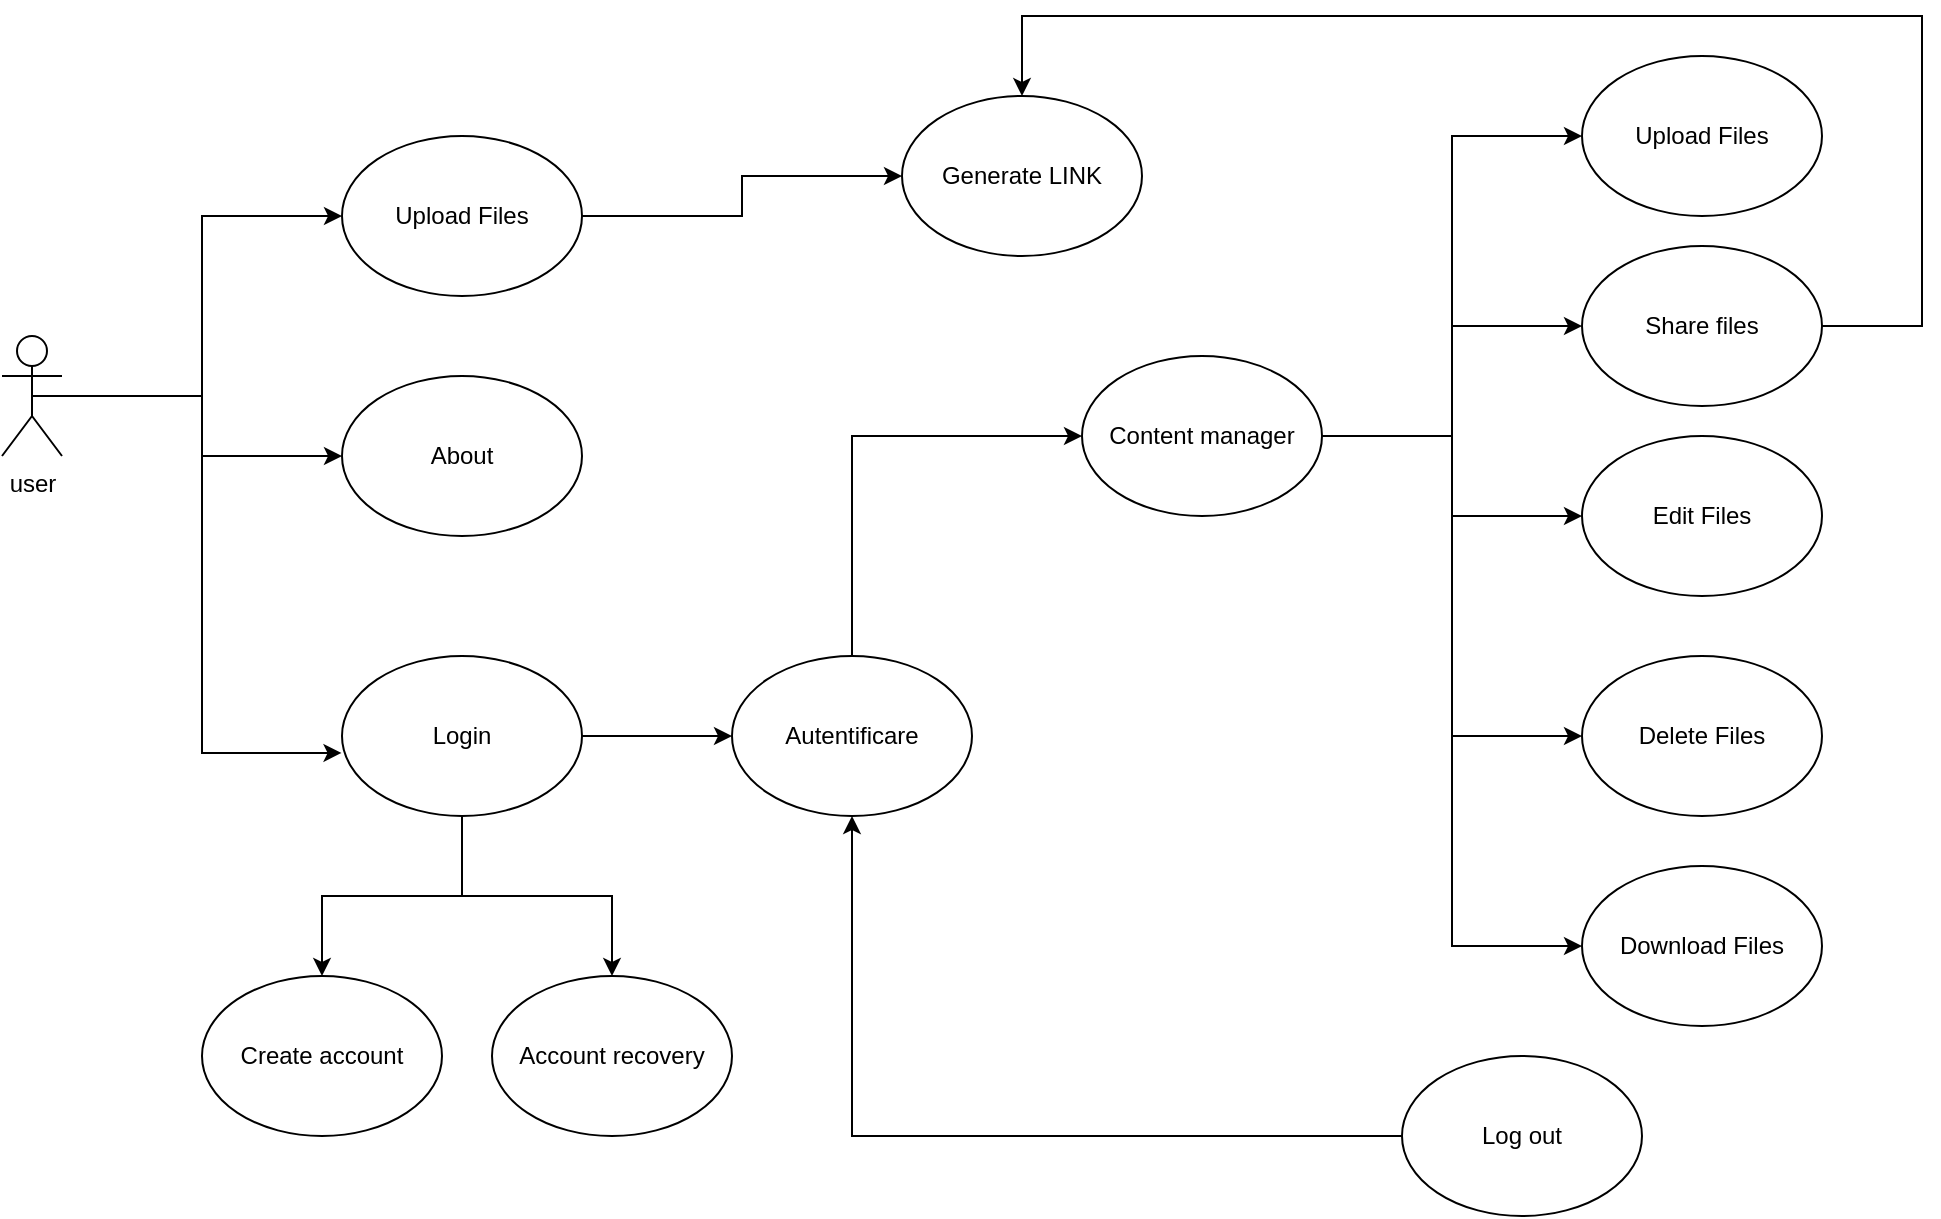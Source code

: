 <mxfile version="10.6.3" type="device"><diagram name="Page-1" id="42789a77-a242-8287-6e28-9cd8cfd52e62"><mxGraphModel dx="853" dy="1020" grid="1" gridSize="10" guides="1" tooltips="1" connect="1" arrows="1" fold="1" page="1" pageScale="1" pageWidth="1100" pageHeight="850" background="#ffffff" math="0" shadow="0"><root><mxCell id="0"/><mxCell id="1" parent="0"/><mxCell id="-3zgXRxf_O-Reb1MgZw8-24" style="edgeStyle=orthogonalEdgeStyle;rounded=0;orthogonalLoop=1;jettySize=auto;html=1;entryX=0;entryY=0.5;entryDx=0;entryDy=0;" edge="1" parent="1" source="-3zgXRxf_O-Reb1MgZw8-1" target="-3zgXRxf_O-Reb1MgZw8-23"><mxGeometry relative="1" as="geometry"/></mxCell><mxCell id="-3zgXRxf_O-Reb1MgZw8-1" value="user&lt;br&gt;" style="shape=umlActor;verticalLabelPosition=bottom;labelBackgroundColor=#ffffff;verticalAlign=top;html=1;outlineConnect=0;" vertex="1" parent="1"><mxGeometry x="100" y="180" width="30" height="60" as="geometry"/></mxCell><mxCell id="-3zgXRxf_O-Reb1MgZw8-2" style="edgeStyle=orthogonalEdgeStyle;rounded=0;orthogonalLoop=1;jettySize=auto;html=1;exitX=0.5;exitY=0.5;exitDx=0;exitDy=0;exitPerimeter=0;entryX=0;entryY=0.5;entryDx=0;entryDy=0;" edge="1" parent="1" source="-3zgXRxf_O-Reb1MgZw8-1" target="-3zgXRxf_O-Reb1MgZw8-3"><mxGeometry relative="1" as="geometry"><mxPoint x="170" y="120" as="targetPoint"/></mxGeometry></mxCell><mxCell id="-3zgXRxf_O-Reb1MgZw8-42" style="edgeStyle=orthogonalEdgeStyle;rounded=0;orthogonalLoop=1;jettySize=auto;html=1;entryX=0;entryY=0.5;entryDx=0;entryDy=0;" edge="1" parent="1" source="-3zgXRxf_O-Reb1MgZw8-3" target="-3zgXRxf_O-Reb1MgZw8-41"><mxGeometry relative="1" as="geometry"/></mxCell><mxCell id="-3zgXRxf_O-Reb1MgZw8-3" value="Upload Files" style="ellipse;whiteSpace=wrap;html=1;" vertex="1" parent="1"><mxGeometry x="270" y="80" width="120" height="80" as="geometry"/></mxCell><mxCell id="-3zgXRxf_O-Reb1MgZw8-35" style="edgeStyle=orthogonalEdgeStyle;rounded=0;orthogonalLoop=1;jettySize=auto;html=1;entryX=0;entryY=0.5;entryDx=0;entryDy=0;" edge="1" parent="1" source="-3zgXRxf_O-Reb1MgZw8-11" target="-3zgXRxf_O-Reb1MgZw8-34"><mxGeometry relative="1" as="geometry"><Array as="points"><mxPoint x="525" y="230"/></Array></mxGeometry></mxCell><mxCell id="-3zgXRxf_O-Reb1MgZw8-11" value="Autentificare&lt;br&gt;" style="ellipse;whiteSpace=wrap;html=1;" vertex="1" parent="1"><mxGeometry x="465" y="340" width="120" height="80" as="geometry"/></mxCell><mxCell id="-3zgXRxf_O-Reb1MgZw8-15" value="Edit Files" style="ellipse;whiteSpace=wrap;html=1;" vertex="1" parent="1"><mxGeometry x="890" y="230" width="120" height="80" as="geometry"/></mxCell><mxCell id="-3zgXRxf_O-Reb1MgZw8-16" value="Upload Files" style="ellipse;whiteSpace=wrap;html=1;" vertex="1" parent="1"><mxGeometry x="890" y="40" width="120" height="80" as="geometry"/></mxCell><mxCell id="-3zgXRxf_O-Reb1MgZw8-17" value="Delete Files" style="ellipse;whiteSpace=wrap;html=1;" vertex="1" parent="1"><mxGeometry x="890" y="340" width="120" height="80" as="geometry"/></mxCell><mxCell id="-3zgXRxf_O-Reb1MgZw8-22" style="edgeStyle=orthogonalEdgeStyle;rounded=0;orthogonalLoop=1;jettySize=auto;html=1;" edge="1" parent="1" source="-3zgXRxf_O-Reb1MgZw8-21" target="-3zgXRxf_O-Reb1MgZw8-11"><mxGeometry relative="1" as="geometry"/></mxCell><mxCell id="-3zgXRxf_O-Reb1MgZw8-21" value="Log out&lt;br&gt;" style="ellipse;whiteSpace=wrap;html=1;" vertex="1" parent="1"><mxGeometry x="800" y="540" width="120" height="80" as="geometry"/></mxCell><mxCell id="-3zgXRxf_O-Reb1MgZw8-23" value="About" style="ellipse;whiteSpace=wrap;html=1;" vertex="1" parent="1"><mxGeometry x="270" y="200" width="120" height="80" as="geometry"/></mxCell><mxCell id="-3zgXRxf_O-Reb1MgZw8-28" style="edgeStyle=orthogonalEdgeStyle;rounded=0;orthogonalLoop=1;jettySize=auto;html=1;entryX=0;entryY=0.5;entryDx=0;entryDy=0;" edge="1" parent="1" source="-3zgXRxf_O-Reb1MgZw8-25" target="-3zgXRxf_O-Reb1MgZw8-11"><mxGeometry relative="1" as="geometry"/></mxCell><mxCell id="-3zgXRxf_O-Reb1MgZw8-30" style="edgeStyle=orthogonalEdgeStyle;rounded=0;orthogonalLoop=1;jettySize=auto;html=1;" edge="1" parent="1" source="-3zgXRxf_O-Reb1MgZw8-25" target="-3zgXRxf_O-Reb1MgZw8-29"><mxGeometry relative="1" as="geometry"/></mxCell><mxCell id="-3zgXRxf_O-Reb1MgZw8-32" style="edgeStyle=orthogonalEdgeStyle;rounded=0;orthogonalLoop=1;jettySize=auto;html=1;entryX=0.5;entryY=0;entryDx=0;entryDy=0;" edge="1" parent="1" source="-3zgXRxf_O-Reb1MgZw8-25" target="-3zgXRxf_O-Reb1MgZw8-31"><mxGeometry relative="1" as="geometry"/></mxCell><mxCell id="-3zgXRxf_O-Reb1MgZw8-25" value="Login&lt;br&gt;" style="ellipse;whiteSpace=wrap;html=1;" vertex="1" parent="1"><mxGeometry x="270" y="340" width="120" height="80" as="geometry"/></mxCell><mxCell id="-3zgXRxf_O-Reb1MgZw8-27" style="edgeStyle=orthogonalEdgeStyle;rounded=0;orthogonalLoop=1;jettySize=auto;html=1;entryX=-0.002;entryY=0.606;entryDx=0;entryDy=0;entryPerimeter=0;" edge="1" parent="1" source="-3zgXRxf_O-Reb1MgZw8-1" target="-3zgXRxf_O-Reb1MgZw8-25"><mxGeometry relative="1" as="geometry"><mxPoint x="130" y="210" as="sourcePoint"/><mxPoint x="370" y="388" as="targetPoint"/><Array as="points"/></mxGeometry></mxCell><mxCell id="-3zgXRxf_O-Reb1MgZw8-29" value="Create account&lt;br&gt;" style="ellipse;whiteSpace=wrap;html=1;" vertex="1" parent="1"><mxGeometry x="200" y="500" width="120" height="80" as="geometry"/></mxCell><mxCell id="-3zgXRxf_O-Reb1MgZw8-31" value="Account recovery" style="ellipse;whiteSpace=wrap;html=1;" vertex="1" parent="1"><mxGeometry x="345" y="500" width="120" height="80" as="geometry"/></mxCell><mxCell id="-3zgXRxf_O-Reb1MgZw8-36" style="edgeStyle=orthogonalEdgeStyle;rounded=0;orthogonalLoop=1;jettySize=auto;html=1;entryX=0;entryY=0.5;entryDx=0;entryDy=0;" edge="1" parent="1" source="-3zgXRxf_O-Reb1MgZw8-34" target="-3zgXRxf_O-Reb1MgZw8-16"><mxGeometry relative="1" as="geometry"/></mxCell><mxCell id="-3zgXRxf_O-Reb1MgZw8-37" style="edgeStyle=orthogonalEdgeStyle;rounded=0;orthogonalLoop=1;jettySize=auto;html=1;entryX=0;entryY=0.5;entryDx=0;entryDy=0;" edge="1" parent="1" source="-3zgXRxf_O-Reb1MgZw8-34" target="-3zgXRxf_O-Reb1MgZw8-15"><mxGeometry relative="1" as="geometry"/></mxCell><mxCell id="-3zgXRxf_O-Reb1MgZw8-38" style="edgeStyle=orthogonalEdgeStyle;rounded=0;orthogonalLoop=1;jettySize=auto;html=1;entryX=0;entryY=0.5;entryDx=0;entryDy=0;" edge="1" parent="1" source="-3zgXRxf_O-Reb1MgZw8-34" target="-3zgXRxf_O-Reb1MgZw8-17"><mxGeometry relative="1" as="geometry"/></mxCell><mxCell id="-3zgXRxf_O-Reb1MgZw8-40" style="edgeStyle=orthogonalEdgeStyle;rounded=0;orthogonalLoop=1;jettySize=auto;html=1;entryX=0;entryY=0.5;entryDx=0;entryDy=0;" edge="1" parent="1" source="-3zgXRxf_O-Reb1MgZw8-34" target="-3zgXRxf_O-Reb1MgZw8-39"><mxGeometry relative="1" as="geometry"/></mxCell><mxCell id="-3zgXRxf_O-Reb1MgZw8-45" style="edgeStyle=orthogonalEdgeStyle;rounded=0;orthogonalLoop=1;jettySize=auto;html=1;entryX=0;entryY=0.5;entryDx=0;entryDy=0;" edge="1" parent="1" source="-3zgXRxf_O-Reb1MgZw8-34" target="-3zgXRxf_O-Reb1MgZw8-44"><mxGeometry relative="1" as="geometry"/></mxCell><mxCell id="-3zgXRxf_O-Reb1MgZw8-34" value="Content manager&lt;br&gt;" style="ellipse;whiteSpace=wrap;html=1;" vertex="1" parent="1"><mxGeometry x="640" y="190" width="120" height="80" as="geometry"/></mxCell><mxCell id="-3zgXRxf_O-Reb1MgZw8-39" value="Download Files&lt;br&gt;" style="ellipse;whiteSpace=wrap;html=1;" vertex="1" parent="1"><mxGeometry x="890" y="445" width="120" height="80" as="geometry"/></mxCell><mxCell id="-3zgXRxf_O-Reb1MgZw8-41" value="Generate LINK&lt;br&gt;" style="ellipse;whiteSpace=wrap;html=1;" vertex="1" parent="1"><mxGeometry x="550" y="60" width="120" height="80" as="geometry"/></mxCell><mxCell id="-3zgXRxf_O-Reb1MgZw8-46" style="edgeStyle=orthogonalEdgeStyle;rounded=0;orthogonalLoop=1;jettySize=auto;html=1;entryX=0.5;entryY=0;entryDx=0;entryDy=0;" edge="1" parent="1" source="-3zgXRxf_O-Reb1MgZw8-44" target="-3zgXRxf_O-Reb1MgZw8-41"><mxGeometry relative="1" as="geometry"><mxPoint x="610" y="50" as="targetPoint"/><Array as="points"><mxPoint x="1060" y="175"/><mxPoint x="1060" y="20"/><mxPoint x="610" y="20"/></Array></mxGeometry></mxCell><mxCell id="-3zgXRxf_O-Reb1MgZw8-44" value="Share files&lt;br&gt;" style="ellipse;whiteSpace=wrap;html=1;" vertex="1" parent="1"><mxGeometry x="890" y="135" width="120" height="80" as="geometry"/></mxCell></root></mxGraphModel></diagram></mxfile>